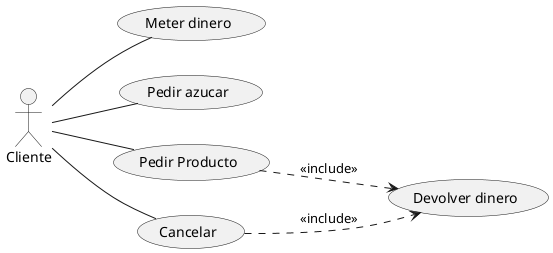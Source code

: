 @startuml
left to right direction
:Cliente: as cliente
usecase (Meter dinero) as metDin
usecase (Pedir azucar) as pedAzu
usecase (Pedir Producto) as pedPro
usecase (Cancelar) as cancel

cliente -- metDin
cliente -- pedAzu
cliente -- pedPro
cliente -- cancel

usecase "Devolver dinero" as dev

pedPro ..> dev : <<include>>
cancel ..> dev : <<include>>
@enduml